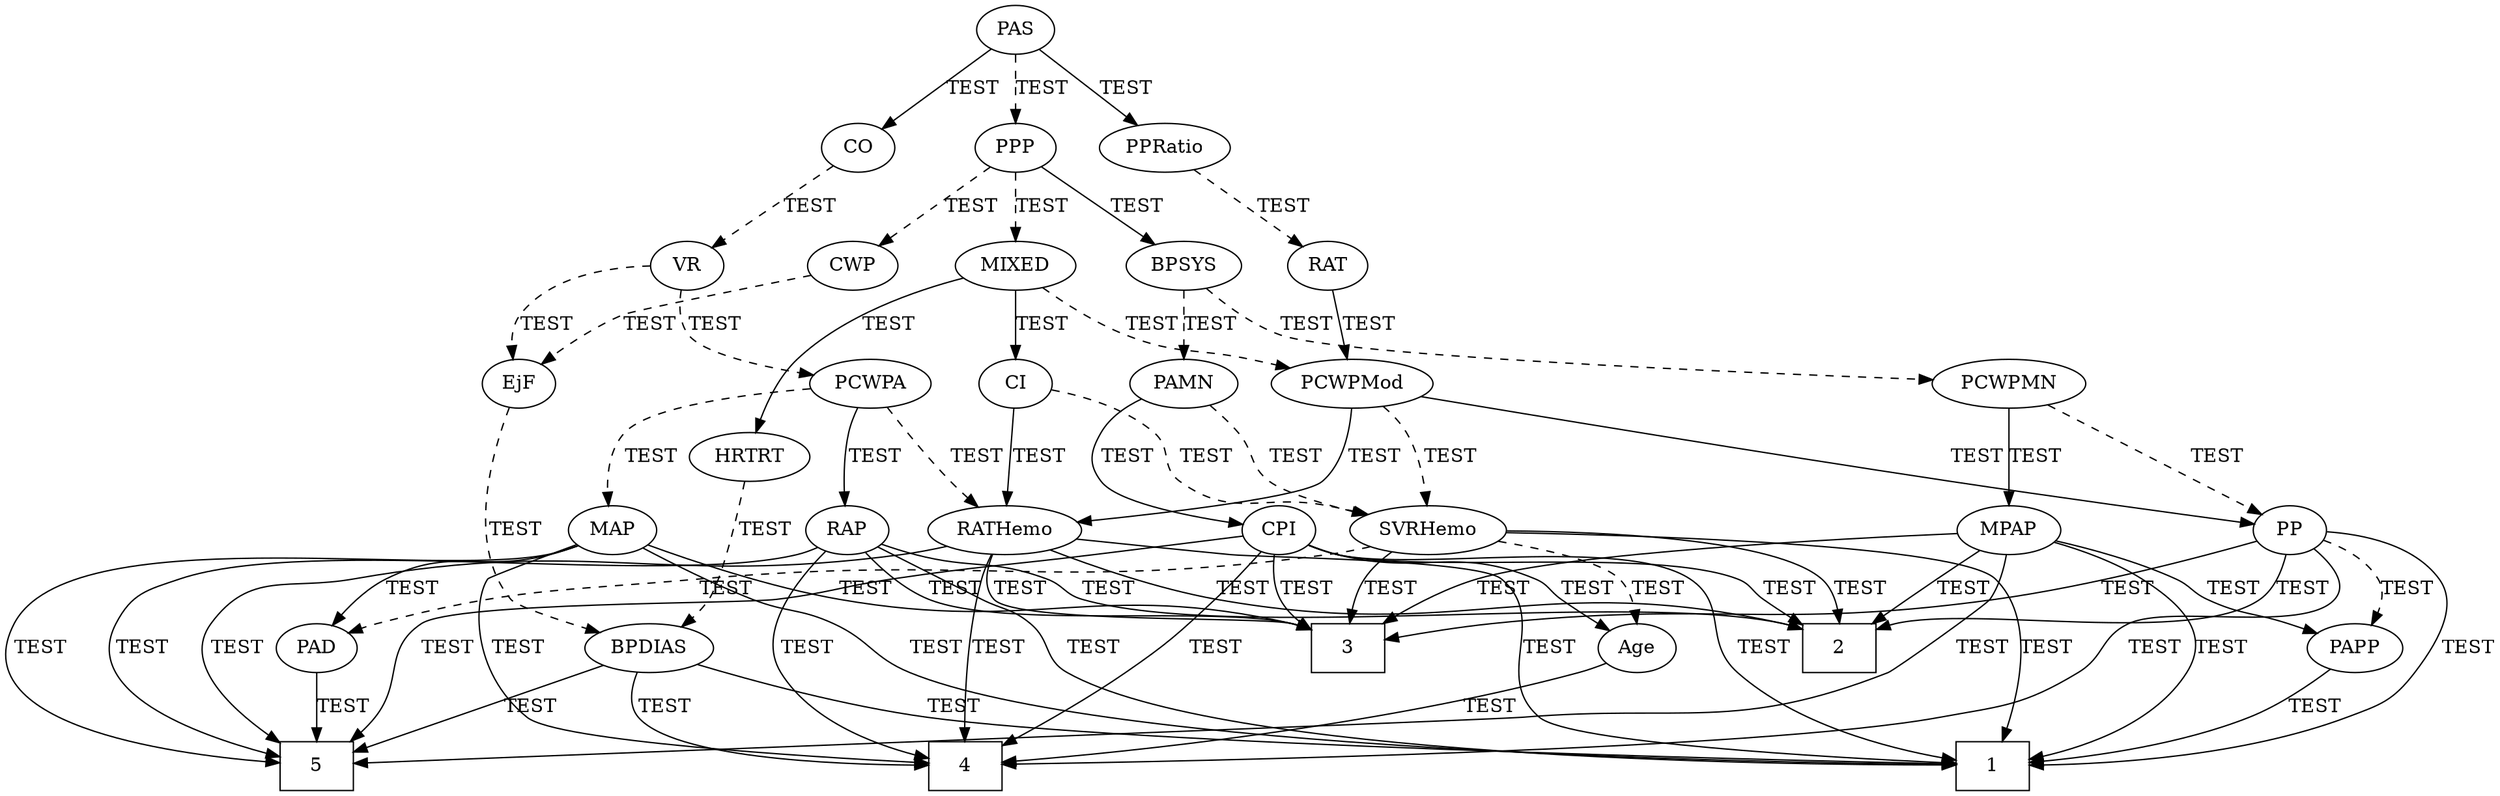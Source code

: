 strict digraph {
	graph [bb="0,0,1751.5,579"];
	node [label="\N"];
	1	[height=0.5,
		pos="1105.5,18",
		shape=box,
		width=0.75];
	2	[height=0.5,
		pos="1278.5,105",
		shape=box,
		width=0.75];
	3	[height=0.5,
		pos="873.46,105",
		shape=box,
		width=0.75];
	4	[height=0.5,
		pos="657.46,18",
		shape=box,
		width=0.75];
	5	[height=0.5,
		pos="210.46,18",
		shape=box,
		width=0.75];
	RAP	[height=0.5,
		pos="614.46,192",
		width=0.77632];
	RAP -> 1	[label=TEST,
		lp="742.96,105",
		pos="e,1078.2,24.044 630.67,177.14 642.96,166.82 660.43,152.57 676.46,141 688.46,132.34 694.12,133.58 704.46,123 717.57,109.59 710.95,\
97.538 726.46,87 765.26,60.636 784.27,77.196 830.46,69 915.57,53.898 1015.4,35.605 1068.2,25.873",
		style=solid];
	RAP -> 2	[label=TEST,
		lp="958.96,148.5",
		pos="e,1251.4,109.66 639.38,183.58 651.9,180.13 667.37,176.29 681.46,174 734.69,165.34 873.21,175.56 923.46,156 933.49,152.1 932.47,144.98 \
942.46,141 1025.4,107.98 1053.7,132.54 1142.5,123 1175.9,119.41 1213.8,114.61 1241.1,111.02",
		style=solid];
	RAP -> 3	[label=TEST,
		lp="735.96,148.5",
		pos="e,846.43,118.25 634.67,179.22 655.31,167.72 688.61,150.58 719.46,141 768.03,125.91 783.53,136.83 832.46,123 833.9,122.59 835.35,\
122.15 836.81,121.68",
		style=solid];
	RAP -> 4	[label=TEST,
		lp="618.96,105",
		pos="e,637.91,36.16 607.45,174.2 605.42,168.53 603.48,162.08 602.46,156 597.42,125.75 592.23,115.91 602.46,87 608.24,70.678 619.78,55.406 \
630.8,43.486",
		style=solid];
	RAP -> 5	[label=TEST,
		lp="90.963,105",
		pos="e,183.12,27.022 587.79,185.9 534.52,175.88 411.08,153.53 306.46,141 280.79,137.93 92.024,141.98 74.463,123 37.763,83.343 121.76,\
47.566 173.55,30.155",
		style=solid];
	PAS	[height=0.5,
		pos="759.46,561",
		width=0.75];
	CO	[height=0.5,
		pos="667.46,474",
		width=0.75];
	PAS -> CO	[label=TEST,
		lp="734.96,517.5",
		pos="e,682.68,489.06 744.27,545.96 729.62,532.43 707.26,511.77 690.43,496.22",
		style=solid];
	PPP	[height=0.5,
		pos="759.46,474",
		width=0.75];
	PAS -> PPP	[label=TEST,
		lp="775.96,517.5",
		pos="e,759.46,492.18 759.46,542.8 759.46,531.16 759.46,515.55 759.46,502.24",
		style=dashed];
	PPRatio	[height=0.5,
		pos="857.46,474",
		width=1.1013];
	PAS -> PPRatio	[label=TEST,
		lp="829.96,517.5",
		pos="e,839.77,490.35 775.21,546.34 790.5,533.08 813.99,512.71 831.95,497.13",
		style=solid];
	PAD	[height=0.5,
		pos="145.46,105",
		width=0.79437];
	PAD -> 5	[label=TEST,
		lp="179.96,61.5",
		pos="e,183.2,35.145 148.93,87.056 151.65,76.769 156.21,63.782 163.46,54 166.8,49.506 170.87,45.327 175.2,41.536",
		style=solid];
	PAMN	[height=0.5,
		pos="905.46,300",
		width=1.011];
	SVRHemo	[height=0.5,
		pos="1009.5,192",
		width=1.3902];
	PAMN -> SVRHemo	[label=TEST,
		lp="989.96,246",
		pos="e,992.47,209.23 920.74,283.36 926.61,277.33 933.37,270.36 939.46,264 954.69,248.11 958.01,243.67 973.46,228 977.19,224.22 981.19,\
220.25 985.11,216.41",
		style=dashed];
	CPI	[height=0.5,
		pos="905.46,192",
		width=0.75];
	PAMN -> CPI	[label=TEST,
		lp="921.96,246",
		pos="e,905.46,210.34 905.46,281.97 905.46,265.38 905.46,239.88 905.46,220.43",
		style=solid];
	CWP	[height=0.5,
		pos="637.46,387",
		width=0.84854];
	EjF	[height=0.5,
		pos="417.46,300",
		width=0.75];
	CWP -> EjF	[label=TEST,
		lp="503.96,343.5",
		pos="e,433.02,314.88 609.43,379.35 596.11,376.19 579.97,372.39 565.46,369 530.82,360.91 519.9,365.62 487.46,351 470.71,343.45 453.89,\
331.6 440.94,321.34",
		style=dashed];
	PCWPMod	[height=0.5,
		pos="1014.5,300",
		width=1.4443];
	PCWPMod -> SVRHemo	[label=TEST,
		lp="1029,246",
		pos="e,1010.3,210.34 1013.7,281.97 1012.9,265.38 1011.7,239.88 1010.8,220.43",
		style=dashed];
	RATHemo	[height=0.5,
		pos="739.46,192",
		width=1.3721];
	PCWPMod -> RATHemo	[label=TEST,
		lp="806.96,246",
		pos="e,756.01,209.35 976.09,287.82 967.7,285.66 958.82,283.57 950.46,282 915.3,275.39 820.02,284.16 790.46,264 775.52,253.81 781.87,242.8 \
771.46,228 768.83,224.26 765.84,220.5 762.76,216.9",
		style=solid];
	PP	[height=0.5,
		pos="1382.5,192",
		width=0.75];
	PCWPMod -> PP	[label=TEST,
		lp="1269,246",
		pos="e,1357.9,200.07 1053.1,287.86 1125.3,267.08 1279.3,222.73 1348,202.92",
		style=solid];
	PCWPA	[height=0.5,
		pos="655.46,300",
		width=1.1555];
	PCWPA -> RAP	[label=TEST,
		lp="639.96,246",
		pos="e,613.79,210.15 637.48,283.48 632.11,277.89 626.78,271.17 623.46,264 617.2,250.48 614.84,234.04 614.08,220.39",
		style=solid];
	PCWPA -> RATHemo	[label=TEST,
		lp="713.96,246",
		pos="e,718.1,208.44 663.34,282.17 670.87,267.08 683.17,244.8 697.46,228 701.33,223.46 705.82,219.04 710.4,214.96",
		style=dashed];
	MAP	[height=0.5,
		pos="364.46,192",
		width=0.84854];
	PCWPA -> MAP	[label=TEST,
		lp="568.96,246",
		pos="e,389.96,202.29 624.6,287.76 570.09,267.9 457.14,226.76 399.68,205.83",
		style=dashed];
	PCWPMN	[height=0.5,
		pos="1382.5,300",
		width=1.3902];
	MPAP	[height=0.5,
		pos="1576.5,192",
		width=0.97491];
	PCWPMN -> MPAP	[label=TEST,
		lp="1524,246",
		pos="e,1553.2,205.69 1409,284.48 1444.2,265.25 1506.3,231.34 1544.2,210.65",
		style=solid];
	PCWPMN -> PP	[label=TEST,
		lp="1399,246",
		pos="e,1382.5,210.34 1382.5,281.97 1382.5,265.38 1382.5,239.88 1382.5,220.43",
		style=dashed];
	VR	[height=0.5,
		pos="529.46,387",
		width=0.75];
	CO -> VR	[label=TEST,
		lp="622.96,430.5",
		pos="e,548.93,399.99 648.27,461.18 624.72,446.67 584.58,421.95 557.55,405.3",
		style=dashed];
	CI	[height=0.5,
		pos="759.46,300",
		width=0.75];
	CI -> SVRHemo	[label=TEST,
		lp="884.96,246",
		pos="e,969.56,203 781.36,289.41 795.08,283 812.87,273.94 827.46,264 847.51,250.35 846.97,239.22 868.46,228 898.09,212.53 909.03,218.05 \
941.46,210 947.29,208.55 953.39,207.03 959.46,205.52",
		style=dashed];
	CI -> RATHemo	[label=TEST,
		lp="754.96,246",
		pos="e,736.59,209.98 747.68,283.46 743.97,277.66 740.35,270.83 738.46,264 734.54,249.84 734.49,233.49 735.55,220.04",
		style=solid];
	SVRHemo -> 1	[label=TEST,
		lp="1461,105",
		pos="e,1132.8,19.295 1058.9,188.88 1171.7,183.79 1439.3,170.29 1452.5,156 1465,142.41 1435.3,103.63 1408.5,87 1323.7,34.563 1203.3,22.4 \
1143,19.688",
		style=solid];
	SVRHemo -> 2	[label=TEST,
		lp="1306,148.5",
		pos="e,1286.5,123.25 1058.4,188.23 1133.4,183.48 1269.8,172.66 1284.5,156 1290,149.75 1290.5,141.23 1289.1,132.99",
		style=solid];
	SVRHemo -> 3	[label=TEST,
		lp="906.96,148.5",
		pos="e,875.32,123.45 969.43,181.17 937.21,172.94 896.37,161.66 890.46,156 884.16,149.95 880.19,141.48 877.7,133.23",
		style=solid];
	SVRHemo -> PAD	[label=TEST,
		lp="529.96,148.5",
		pos="e,167.82,116.29 971.61,180.09 961.86,177.68 951.34,175.43 941.46,174 753.03,146.77 702.96,174.43 513.46,156 469.61,151.73 459.23,\
146.08 415.46,141 314.93,129.34 287.05,145.86 188.46,123 184.81,122.15 181.05,121.05 177.36,119.81",
		style=dashed];
	Age	[height=0.5,
		pos="1014.5,105",
		width=0.75];
	SVRHemo -> Age	[label=TEST,
		lp="1192,148.5",
		pos="e,1039.3,112.39 1057.7,187.23 1100.5,182.77 1158.2,173.62 1172.5,156 1176.7,150.81 1176.7,146.16 1172.5,141 1146.9,109.76 1122.8,\
131.83 1083.5,123 1072.3,120.5 1060.2,117.59 1049.3,114.89",
		style=dashed];
	MIXED	[height=0.5,
		pos="759.46,387",
		width=1.1193];
	MIXED -> PCWPMod	[label=TEST,
		lp="981.96,343.5",
		pos="e,994.44,316.84 796.36,379.46 844.36,370.84 923.64,356.16 936.46,351 954.01,343.94 971.89,332.81 986.1,322.85",
		style=dashed];
	MIXED -> CI	[label=TEST,
		lp="775.96,343.5",
		pos="e,759.46,318.18 759.46,368.8 759.46,357.16 759.46,341.55 759.46,328.24",
		style=solid];
	HRTRT	[height=0.5,
		pos="318.46,246",
		width=1.1013];
	MIXED -> HRTRT	[label=TEST,
		lp="673.96,343.5",
		pos="e,352.78,255.15 729.3,374.92 674.68,355.04 555.6,312.55 453.46,282 423.33,272.99 389.02,264.11 362.52,257.55",
		style=solid];
	BPSYS	[height=0.5,
		pos="902.46,387",
		width=1.0471];
	BPSYS -> PAMN	[label=TEST,
		lp="919.96,343.5",
		pos="e,904.36,318.08 902.65,368.87 902.79,359.21 903.04,346.93 903.46,336 903.56,333.45 903.68,330.79 903.81,328.13",
		style=dashed];
	BPSYS -> PCWPMN	[label=TEST,
		lp="1151,343.5",
		pos="e,1336,306.83 933.64,376.59 943.16,373.92 953.69,371.15 963.46,369 1092,340.75 1245.2,318.82 1326,308.14",
		style=dashed];
	BPDIAS	[height=0.5,
		pos="372.46,105",
		width=1.1735];
	BPDIAS -> 1	[label=TEST,
		lp="788.96,61.5",
		pos="e,1078.3,20.215 404.13,92.954 411.99,90.61 420.46,88.418 428.46,87 498.81,74.535 681.58,91.268 749.46,69 761.06,65.196 760.96,58.085 \
772.46,54 826.11,34.944 992.6,24.559 1067.9,20.732",
		style=solid];
	BPDIAS -> 4	[label=TEST,
		lp="419.96,61.5",
		pos="e,630.38,19.86 378.62,86.82 383.56,75.611 391.65,61.681 403.46,54 438.48,31.239 558.63,23.041 620.3,20.285",
		style=solid];
	BPDIAS -> 5	[label=TEST,
		lp="333.96,61.5",
		pos="e,237.52,29.097 351.24,89.214 335.65,78.693 313.75,64.602 293.46,54 278.57,46.215 261.55,38.798 246.82,32.813",
		style=solid];
	HRTRT -> BPDIAS	[label=TEST,
		lp="307.96,192",
		pos="e,340.03,116.91 303.31,229.05 298.79,223.43 294.28,216.81 291.46,210 279.66,181.53 267.16,166.51 284.46,141 287.4,136.66 309.24,\
127.97 330.42,120.33",
		style=dashed];
	RATHemo -> 1	[label=TEST,
		lp="961.96,105",
		pos="e,1078.3,25.44 788.71,189.51 822.16,186.38 866.04,177.93 898.46,156 929.2,135.21 916.78,110.54 945.46,87 982.09,56.933 1034,38.169 \
1068.6,28.153",
		style=solid];
	RATHemo -> 2	[label=TEST,
		lp="1074,148.5",
		pos="e,1251.4,109.14 784.86,184.86 809.82,181.54 841.33,177.42 869.46,174 940.5,165.36 961.14,177.28 1029.5,156 1042.9,151.8 1044.1,145.5 \
1057.5,141 1090.8,129.8 1187.4,116.95 1241.2,110.37",
		style=solid];
	RATHemo -> 3	[label=TEST,
		lp="785.96,148.5",
		pos="e,846.28,117.78 745.86,173.86 750.75,162.97 758.54,149.38 769.46,141 792.57,123.28 804.97,132.59 832.46,123 833.87,122.51 835.3,\
121.99 836.74,121.46",
		style=solid];
	RATHemo -> 4	[label=TEST,
		lp="687.96,105",
		pos="e,656.51,36.173 717.93,175.71 702.31,163.37 682.13,144.55 671.46,123 659.57,98.975 656.72,68.21 656.45,46.39",
		style=solid];
	RATHemo -> 5	[label=TEST,
		lp="240.96,105",
		pos="e,207.09,36.124 697.98,182.05 683.34,179.14 666.72,176.12 651.46,174 558.24,161.06 533.53,170.03 440.46,156 409.43,151.32 402.4,\
146.25 371.46,141 339.02,135.5 247.87,146.13 224.46,123 204.57,103.35 203.5,69.872 205.83,46.217",
		style=solid];
	MAP -> 1	[label=TEST,
		lp="575.96,105",
		pos="e,1078.1,19.269 375.35,175.01 383.86,163.76 396.71,149.28 411.46,141 445.52,121.89 461,136.98 497.46,123 527.21,111.59 529.02,96.403 \
559.46,87 664.21,54.65 700.18,99.551 805.46,69 819.02,65.066 820.02,58.305 833.46,54 914.44,28.069 1014.8,21.285 1068.1,19.552",
		style=solid];
	MAP -> 3	[label=TEST,
		lp="659.96,148.5",
		pos="e,846.05,118.67 392.86,185.11 443.16,174.86 551.32,153.62 643.46,141 727.06,129.55 750.58,143.39 832.46,123 833.72,122.69 835,122.34 \
836.28,121.97",
		style=solid];
	MAP -> 4	[label=TEST,
		lp="480.96,105",
		pos="e,630.15,25.114 360.16,174.09 358.52,163.56 358.47,150.3 365.46,141 381.69,119.43 399.92,136.19 423.46,123 444.62,111.15 443.54,\
99.252 464.46,87 514.81,57.527 579.97,37.886 620.23,27.591",
		style=solid];
	MAP -> 5	[label=TEST,
		lp="26.963,105",
		pos="e,183.13,22.538 342.39,179.38 337.87,177.35 333.08,175.43 328.46,174 260.09,152.84 56.891,177.47 10.463,123 -38.92,65.066 102.21,\
35.129 172.85,24.09",
		style=solid];
	MAP -> PAD	[label=TEST,
		lp="285.96,148.5",
		pos="e,169.11,115.39 339.66,181.49 305.57,168.4 242.31,144.05 188.46,123 185.22,121.73 181.85,120.41 178.48,119.08",
		style=solid];
	MPAP -> 1	[label=TEST,
		lp="1735,105",
		pos="e,1132.5,18.785 1610.2,186.58 1644.7,181.3 1694.8,171.21 1706.5,156 1736.9,116.23 1705.7,70.599 1658.5,54 1562.9,20.458 1250.6,18.412 \
1142.6,18.745",
		style=solid];
	MPAP -> 2	[label=TEST,
		lp="1512,148.5",
		pos="e,1305.7,112.97 1552,178.99 1528,167.65 1490,150.93 1455.5,141 1409.5,127.79 1396.3,132.57 1349.5,123 1338.5,120.75 1326.6,118.02 \
1315.7,115.41",
		style=solid];
	MPAP -> 3	[label=TEST,
		lp="1435,148.5",
		pos="e,900.82,118.9 1542.9,186.61 1510.3,181.64 1459.8,172.08 1418.5,156 1406,151.17 1405.3,144.69 1392.5,141 1290.3,111.58 1018.3,145.71 \
914.46,123 913.19,122.72 911.91,122.41 910.63,122.06",
		style=solid];
	MPAP -> 5	[label=TEST,
		lp="1388,105",
		pos="e,237.63,20.521 1605,181.17 1628,171.8 1654.2,156.81 1639.5,141 1619.1,119.2 1399.8,132.25 1371.5,123 1343,113.71 1343,96.263 1314.5,\
87 1100.6,17.468 1034,67.893 809.46,54 596.97,40.849 341.99,26.389 247.79,21.092",
		style=solid];
	PAPP	[height=0.5,
		pos="1664.5,105",
		width=0.88464];
	MPAP -> PAPP	[label=TEST,
		lp="1686,148.5",
		pos="e,1669,123.15 1610.3,186.86 1629.6,182.57 1652.4,173.82 1664.5,156 1668.9,149.41 1670.2,141.11 1670,133.19",
		style=solid];
	CPI -> 1	[label=TEST,
		lp="1131,105",
		pos="e,1109.7,36.052 927.57,181.47 934.75,178.69 942.85,175.9 950.46,174 981.11,166.37 1069.4,178.61 1091.5,156 1119.5,127.21 1116.8,\
77.126 1111.6,46.147",
		style=solid];
	CPI -> 2	[label=TEST,
		lp="1254,148.5",
		pos="e,1261.7,123.15 927.5,181.2 934.69,178.41 942.79,175.67 950.46,174 1064.5,149.11 1103.2,196.95 1212.5,156 1227.8,150.26 1242.5,139.75 \
1254.2,129.84",
		style=solid];
	CPI -> 3	[label=TEST,
		lp="825.96,148.5",
		pos="e,846.31,117.46 878.46,189.3 855.87,186.29 824.92,178.09 809.46,156 805.64,150.54 806.06,146.73 809.46,141 812.92,135.17 824.67,\
128.1 837.18,121.84",
		style=solid];
	CPI -> 4	[label=TEST,
		lp="784.96,105",
		pos="e,666.91,36.206 879.51,186.86 837.96,179.97 760.38,165.93 752.46,156 742.83,143.91 759.28,137.88 763.46,123 767.8,107.6 773.2,99.697 \
763.46,87 744.7,62.532 722.16,86.037 696.46,69 687.1,62.795 679.01,53.597 672.66,44.777",
		style=solid];
	CPI -> 5	[label=TEST,
		lp="304.96,105",
		pos="e,222.43,36.427 879.81,186.21 857.99,182.31 825.78,176.99 797.46,174 650.51,158.49 610.72,183.14 465.46,156 444.32,152.05 440.42,\
145.82 419.46,141 362.19,127.84 339.11,152.81 288.46,123 280.22,118.15 248.71,74.146 228.35,44.952",
		style=solid];
	CPI -> Age	[label=TEST,
		lp="1009,148.5",
		pos="e,1005.9,122.53 928.09,181.81 946.67,174 971.21,162.97 979.46,156 987.64,149.1 994.81,139.87 1000.5,131.22",
		style=solid];
	PP -> 1	[label=TEST,
		lp="1585,105",
		pos="e,1132.7,19.088 1409.5,189.67 1454.1,186.86 1539.9,178.58 1558.5,156 1570.3,141.58 1579.6,117.59 1549.5,87 1493.1,29.672 1239.3,\
20.58 1142.8,19.211",
		style=solid];
	PP -> 2	[label=TEST,
		lp="1372,148.5",
		pos="e,1305.8,118.69 1371.6,175.29 1363.8,164.74 1352.5,150.99 1340.5,141 1332.7,134.55 1323.6,128.66 1314.8,123.62",
		style=solid];
	PP -> 3	[label=TEST,
		lp="1152,148.5",
		pos="e,900.88,118.65 1355.8,189.07 1310.1,185.35 1214.2,175.76 1135.5,156 1116.6,151.28 1113.4,145.33 1094.5,141 1016.1,123.05 992.43,\
142.61 914.46,123 913.2,122.68 911.93,122.33 910.65,121.96",
		style=solid];
	PP -> 4	[label=TEST,
		lp="1529,105",
		pos="e,684.88,20.031 1409,188.7 1447.9,184.71 1517.3,175.06 1532.5,156 1536.6,150.78 1535.2,147.09 1532.5,141 1527.6,130.08 1520.8,131.55 \
1512.5,123 1497.7,107.91 1500.3,96.583 1481.5,87 1410.7,50.973 847.07,26.438 695.1,20.431",
		style=solid];
	PP -> PAPP	[label=TEST,
		lp="1630,148.5",
		pos="e,1646.2,120.09 1409.3,189.56 1448.7,186.74 1523.9,178.62 1583.5,156 1602.8,148.65 1622.7,136.5 1637.9,126.02",
		style=dashed];
	PPP -> CWP	[label=TEST,
		lp="721.96,430.5",
		pos="e,656.34,401.15 741.46,460.46 721.24,446.37 688.2,423.35 664.79,407.04",
		style=dashed];
	PPP -> MIXED	[label=TEST,
		lp="775.96,430.5",
		pos="e,759.46,405.18 759.46,455.8 759.46,444.16 759.46,428.55 759.46,415.24",
		style=dashed];
	PPP -> BPSYS	[label=TEST,
		lp="855.96,430.5",
		pos="e,879.82,401.46 779.05,461.36 802.79,447.25 843.11,423.28 871.17,406.6",
		style=solid];
	PAPP -> 1	[label=TEST,
		lp="1638,61.5",
		pos="e,1132.5,18.992 1649.2,89.05 1636.2,77.242 1616.2,61.542 1595.5,54 1512.3,23.735 1242.2,19.537 1142.7,19.033",
		style=solid];
	VR -> PCWPA	[label=TEST,
		lp="546.96,343.5",
		pos="e,616.8,306.71 525.07,369.02 523.4,358.47 523.34,345.2 530.46,336 540.01,323.67 575.75,314.45 606.58,308.57",
		style=dashed];
	VR -> EjF	[label=TEST,
		lp="434.96,343.5",
		pos="e,413.18,317.9 502.52,385.84 476.35,384.08 437.84,376.88 418.46,351 413.61,344.52 412.16,336.14 412.28,328.09",
		style=dashed];
	RAT	[height=0.5,
		pos="999.46,387",
		width=0.75827];
	RAT -> PCWPMod	[label=TEST,
		lp="1024,343.5",
		pos="e,1011.4,318.18 1002.5,368.8 1004.6,357.16 1007.3,341.55 1009.7,328.24",
		style=solid];
	PPRatio -> RAT	[label=TEST,
		lp="952.96,430.5",
		pos="e,980,399.65 880.59,459.15 905.34,444.34 944.61,420.84 971.17,404.93",
		style=dashed];
	Age -> 4	[label=TEST,
		lp="732.96,61.5",
		pos="e,675.19,36.189 993.19,93.655 986.97,91.051 980.06,88.556 973.46,87 917.74,73.865 769.49,90.579 716.46,69 708.84,65.899 694.99,54.306 \
682.63,43.064",
		style=solid];
	EjF -> BPDIAS	[label=TEST,
		lp="255.96,192",
		pos="e,338.73,116.03 390.41,298.96 358.46,297.6 305.15,291.01 269.46,264 247.57,247.43 246.35,236.58 239.46,210 235.45,194.51 233.34,\
188.78 239.46,174 247.4,154.84 254.9,152.04 272.46,141 282.3,134.82 306.77,126.22 329.04,119.09",
		style=dashed];
}

